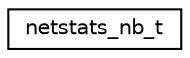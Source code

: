 digraph "Graphical Class Hierarchy"
{
 // LATEX_PDF_SIZE
  edge [fontname="Helvetica",fontsize="10",labelfontname="Helvetica",labelfontsize="10"];
  node [fontname="Helvetica",fontsize="10",shape=record];
  rankdir="LR";
  Node0 [label="netstats_nb_t",height=0.2,width=0.4,color="black", fillcolor="white", style="filled",URL="$structnetstats__nb__t.html",tooltip="Stats per peer struct."];
}

